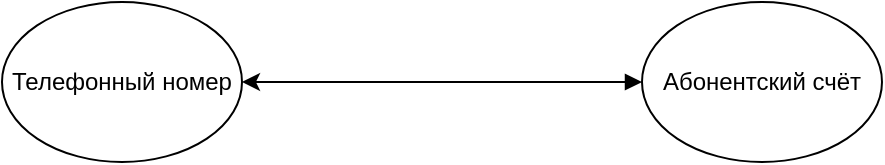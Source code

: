 <mxfile version="16.5.2" type="device"><diagram id="bjiwIFPa3C7VZGjJZWLB" name="Page-1"><mxGraphModel dx="2062" dy="1104" grid="1" gridSize="10" guides="1" tooltips="1" connect="1" arrows="1" fold="1" page="1" pageScale="1" pageWidth="827" pageHeight="1169" background="none" math="0" shadow="0"><root><mxCell id="0"/><mxCell id="1" parent="0"/><mxCell id="OgdQoFX8DZ056ajtmQ7H-4" value="Телефонный номер" style="ellipse;whiteSpace=wrap;html=1;" parent="1" vertex="1"><mxGeometry x="40" y="40" width="120" height="80" as="geometry"/></mxCell><mxCell id="OgdQoFX8DZ056ajtmQ7H-5" value="Абонентский счёт" style="ellipse;whiteSpace=wrap;html=1;" parent="1" vertex="1"><mxGeometry x="360" y="40" width="120" height="80" as="geometry"/></mxCell><mxCell id="OgdQoFX8DZ056ajtmQ7H-17" value="" style="endArrow=block;html=1;rounded=0;endFill=1;startArrow=classic;startFill=1;" parent="1" source="OgdQoFX8DZ056ajtmQ7H-4" target="OgdQoFX8DZ056ajtmQ7H-5" edge="1"><mxGeometry width="50" height="50" relative="1" as="geometry"><mxPoint x="430" y="290" as="sourcePoint"/><mxPoint x="430" y="130" as="targetPoint"/></mxGeometry></mxCell></root></mxGraphModel></diagram></mxfile>